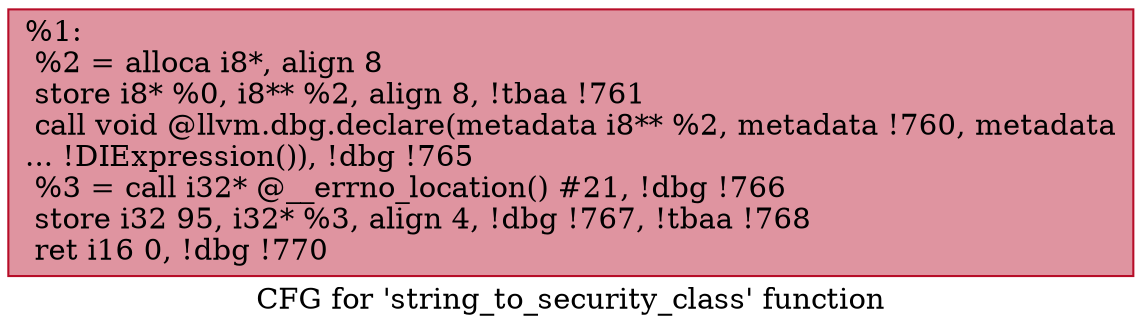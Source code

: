 digraph "CFG for 'string_to_security_class' function" {
	label="CFG for 'string_to_security_class' function";

	Node0xa13b30 [shape=record,color="#b70d28ff", style=filled, fillcolor="#b70d2870",label="{%1:\l  %2 = alloca i8*, align 8\l  store i8* %0, i8** %2, align 8, !tbaa !761\l  call void @llvm.dbg.declare(metadata i8** %2, metadata !760, metadata\l... !DIExpression()), !dbg !765\l  %3 = call i32* @__errno_location() #21, !dbg !766\l  store i32 95, i32* %3, align 4, !dbg !767, !tbaa !768\l  ret i16 0, !dbg !770\l}"];
}
